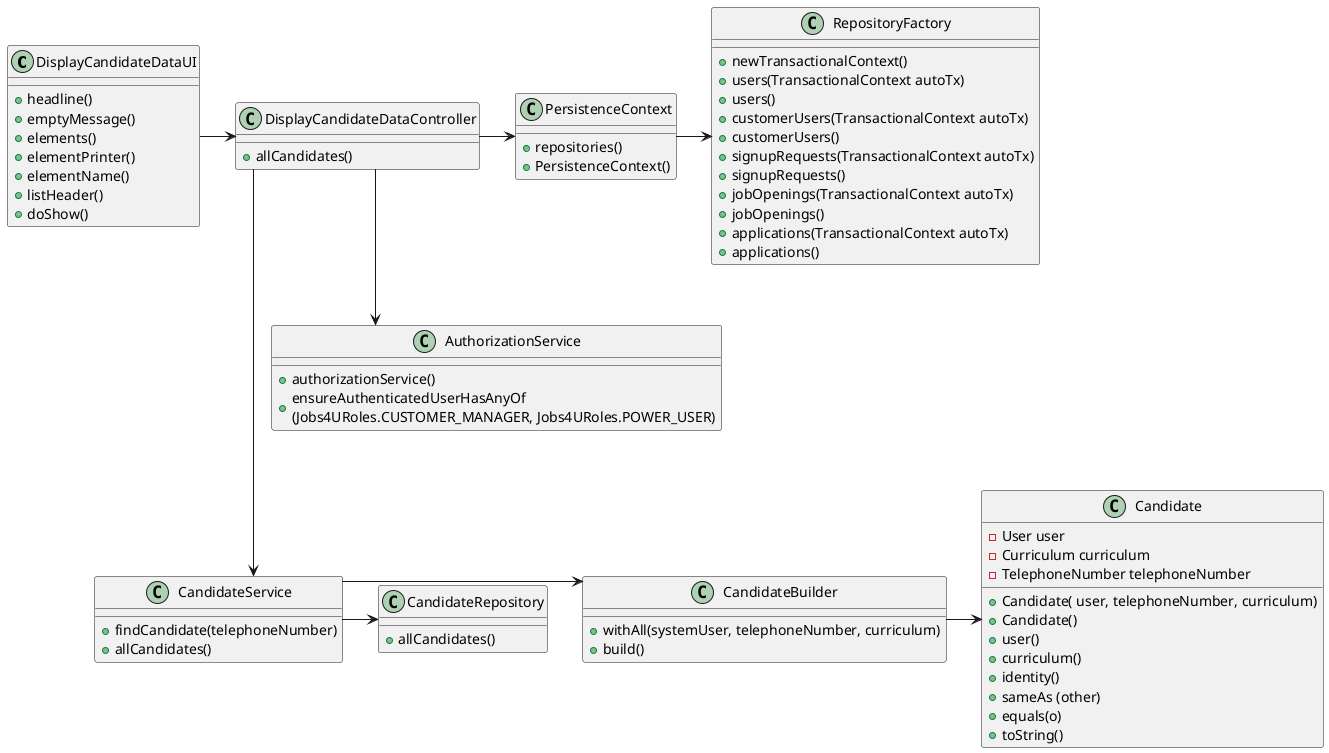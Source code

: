 @startuml
skinparam linetype ortho
top to bottom direction

class DisplayCandidateDataUI{
    + headline()
    + emptyMessage()
    + elements()
    + elementPrinter()
    + elementName()
    + listHeader()
    + doShow()
}


class DisplayCandidateDataController{
    + allCandidates()
}

class Candidate{
    - User user
    - Curriculum curriculum
    - TelephoneNumber telephoneNumber

    + Candidate( user, telephoneNumber, curriculum)
    + Candidate()
    + user()
    + curriculum()
    + identity()
    + sameAs (other)
    + equals(o)
    + toString()

}

class CandidateRepository{
    + allCandidates()
}

class CandidateService{
    + findCandidate(telephoneNumber)
    + allCandidates()

}

class CandidateBuilder{
    + withAll(systemUser, telephoneNumber, curriculum)
    +build()
}

class AuthorizationService{
    + authorizationService()
    + ensureAuthenticatedUserHasAnyOf\n(Jobs4URoles.CUSTOMER_MANAGER, Jobs4URoles.POWER_USER)

}

class PersistenceContext {
    + repositories()
    + PersistenceContext()
}

class RepositoryFactory{
    + newTransactionalContext()
    + users(TransactionalContext autoTx)
    + users()
    + customerUsers(TransactionalContext autoTx)
    + customerUsers()
    + signupRequests(TransactionalContext autoTx)
    + signupRequests()
    + jobOpenings(TransactionalContext autoTx)
    + jobOpenings()
    + applications(TransactionalContext autoTx)
    + applications()
}











DisplayCandidateDataUI -> DisplayCandidateDataController
DisplayCandidateDataController -> PersistenceContext
PersistenceContext -> RepositoryFactory
DisplayCandidateDataController --> AuthorizationService
DisplayCandidateDataController ---> CandidateService
CandidateService -> CandidateBuilder
CandidateBuilder -> Candidate
CandidateService-> CandidateRepository

@enduml